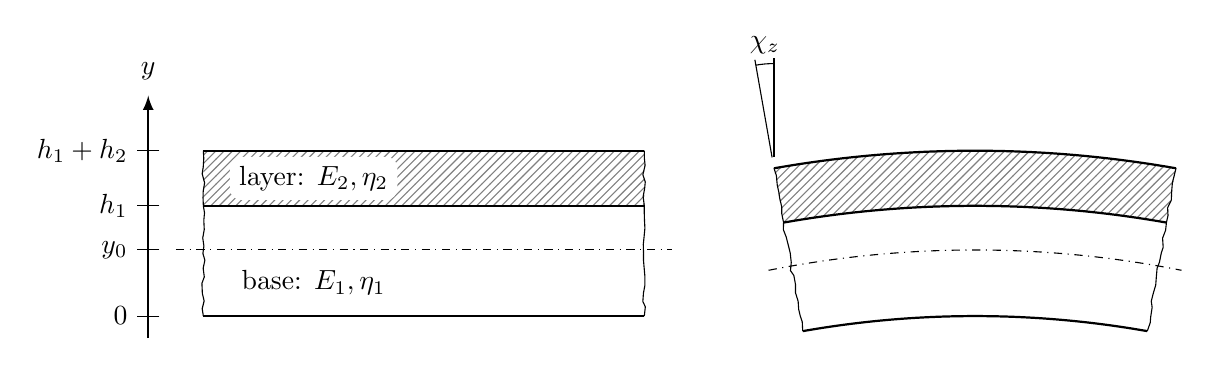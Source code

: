 ﻿\begin{tikzpicture}[>=latex,thick,scale=1.4]
\draw[fill,pattern=north east lines,draw=none,pattern color=gray] (-2,0) rectangle (2,0.5);
\draw (-2,0) -- (2,0);
\draw (-2,0.5) -- (2,0.5);
\draw (-2,-1) -- (2,-1);
\draw[thin,decorate,decoration={random steps,amplitude=0.2mm,segment length=1mm}](-2,-1) -- (-2,0) -- (-2,0.5);
\draw[thin,decorate,decoration={random steps,amplitude=0.2mm,segment length=1mm}](2,-1) -- (2,0) -- (2,0.5);
\draw[thin,dashdotted] (-2.25,-0.4) -- (2.25,-0.4);
\draw[->] (-2.5,-1.2) -- (-2.5,1) node[pos=1.1]{$y$};
\foreach \y/\t in {-1/0,-0.4/$y_0$,0/$h_1$,0.5/$h_1+h_2$} \draw[thin] (-2.4,\y) -- +(-0.2,0) node[left]{\t};
\node at (-1,-0.7) {base: $E_1,\eta_1$};
\node at (-1,0.25) [fill=white,rounded corners] {layer: $E_2,\eta_2$};

\begin{scope}[xshift=5cm,yshift=-10cm]
\draw[fill,pattern=north east lines,draw=none,pattern color=gray] (100:10) arc (100:80:10) -- (80:10.5) arc (80:100:10.5) -- cycle;
\draw (100:10)  node[coordinate](L2){} arc (100:80:10) node[coordinate](R2){};
\draw (100:10.5)  node[coordinate](L3){} arc (100:80:10.5) node[coordinate](R3){};
\draw (100:9)  node[coordinate](L1){} arc (100:80:9) node[coordinate](R1){};
\draw[thin,decorate,decoration={random steps,amplitude=0.2mm,segment length=1mm}](L1) -- (L2) -- (L3);
\draw[thin,decorate,decoration={random steps,amplitude=0.2mm,segment length=1mm}](R1) -- (R2) -- (R3);
\draw[thin,dashdotted] (101.25:9.6) arc (101.25:78.75:9.6);

\draw[thin] (100:10.6) -- (100:11.5);
\draw[thin] (L3) +(90:0.1) -- +(90:1);
\draw[thin] (100:11.45)  arc (100:90:0.95) node [midway, above]{$\chi_z$};
\end{scope}
\end{tikzpicture}